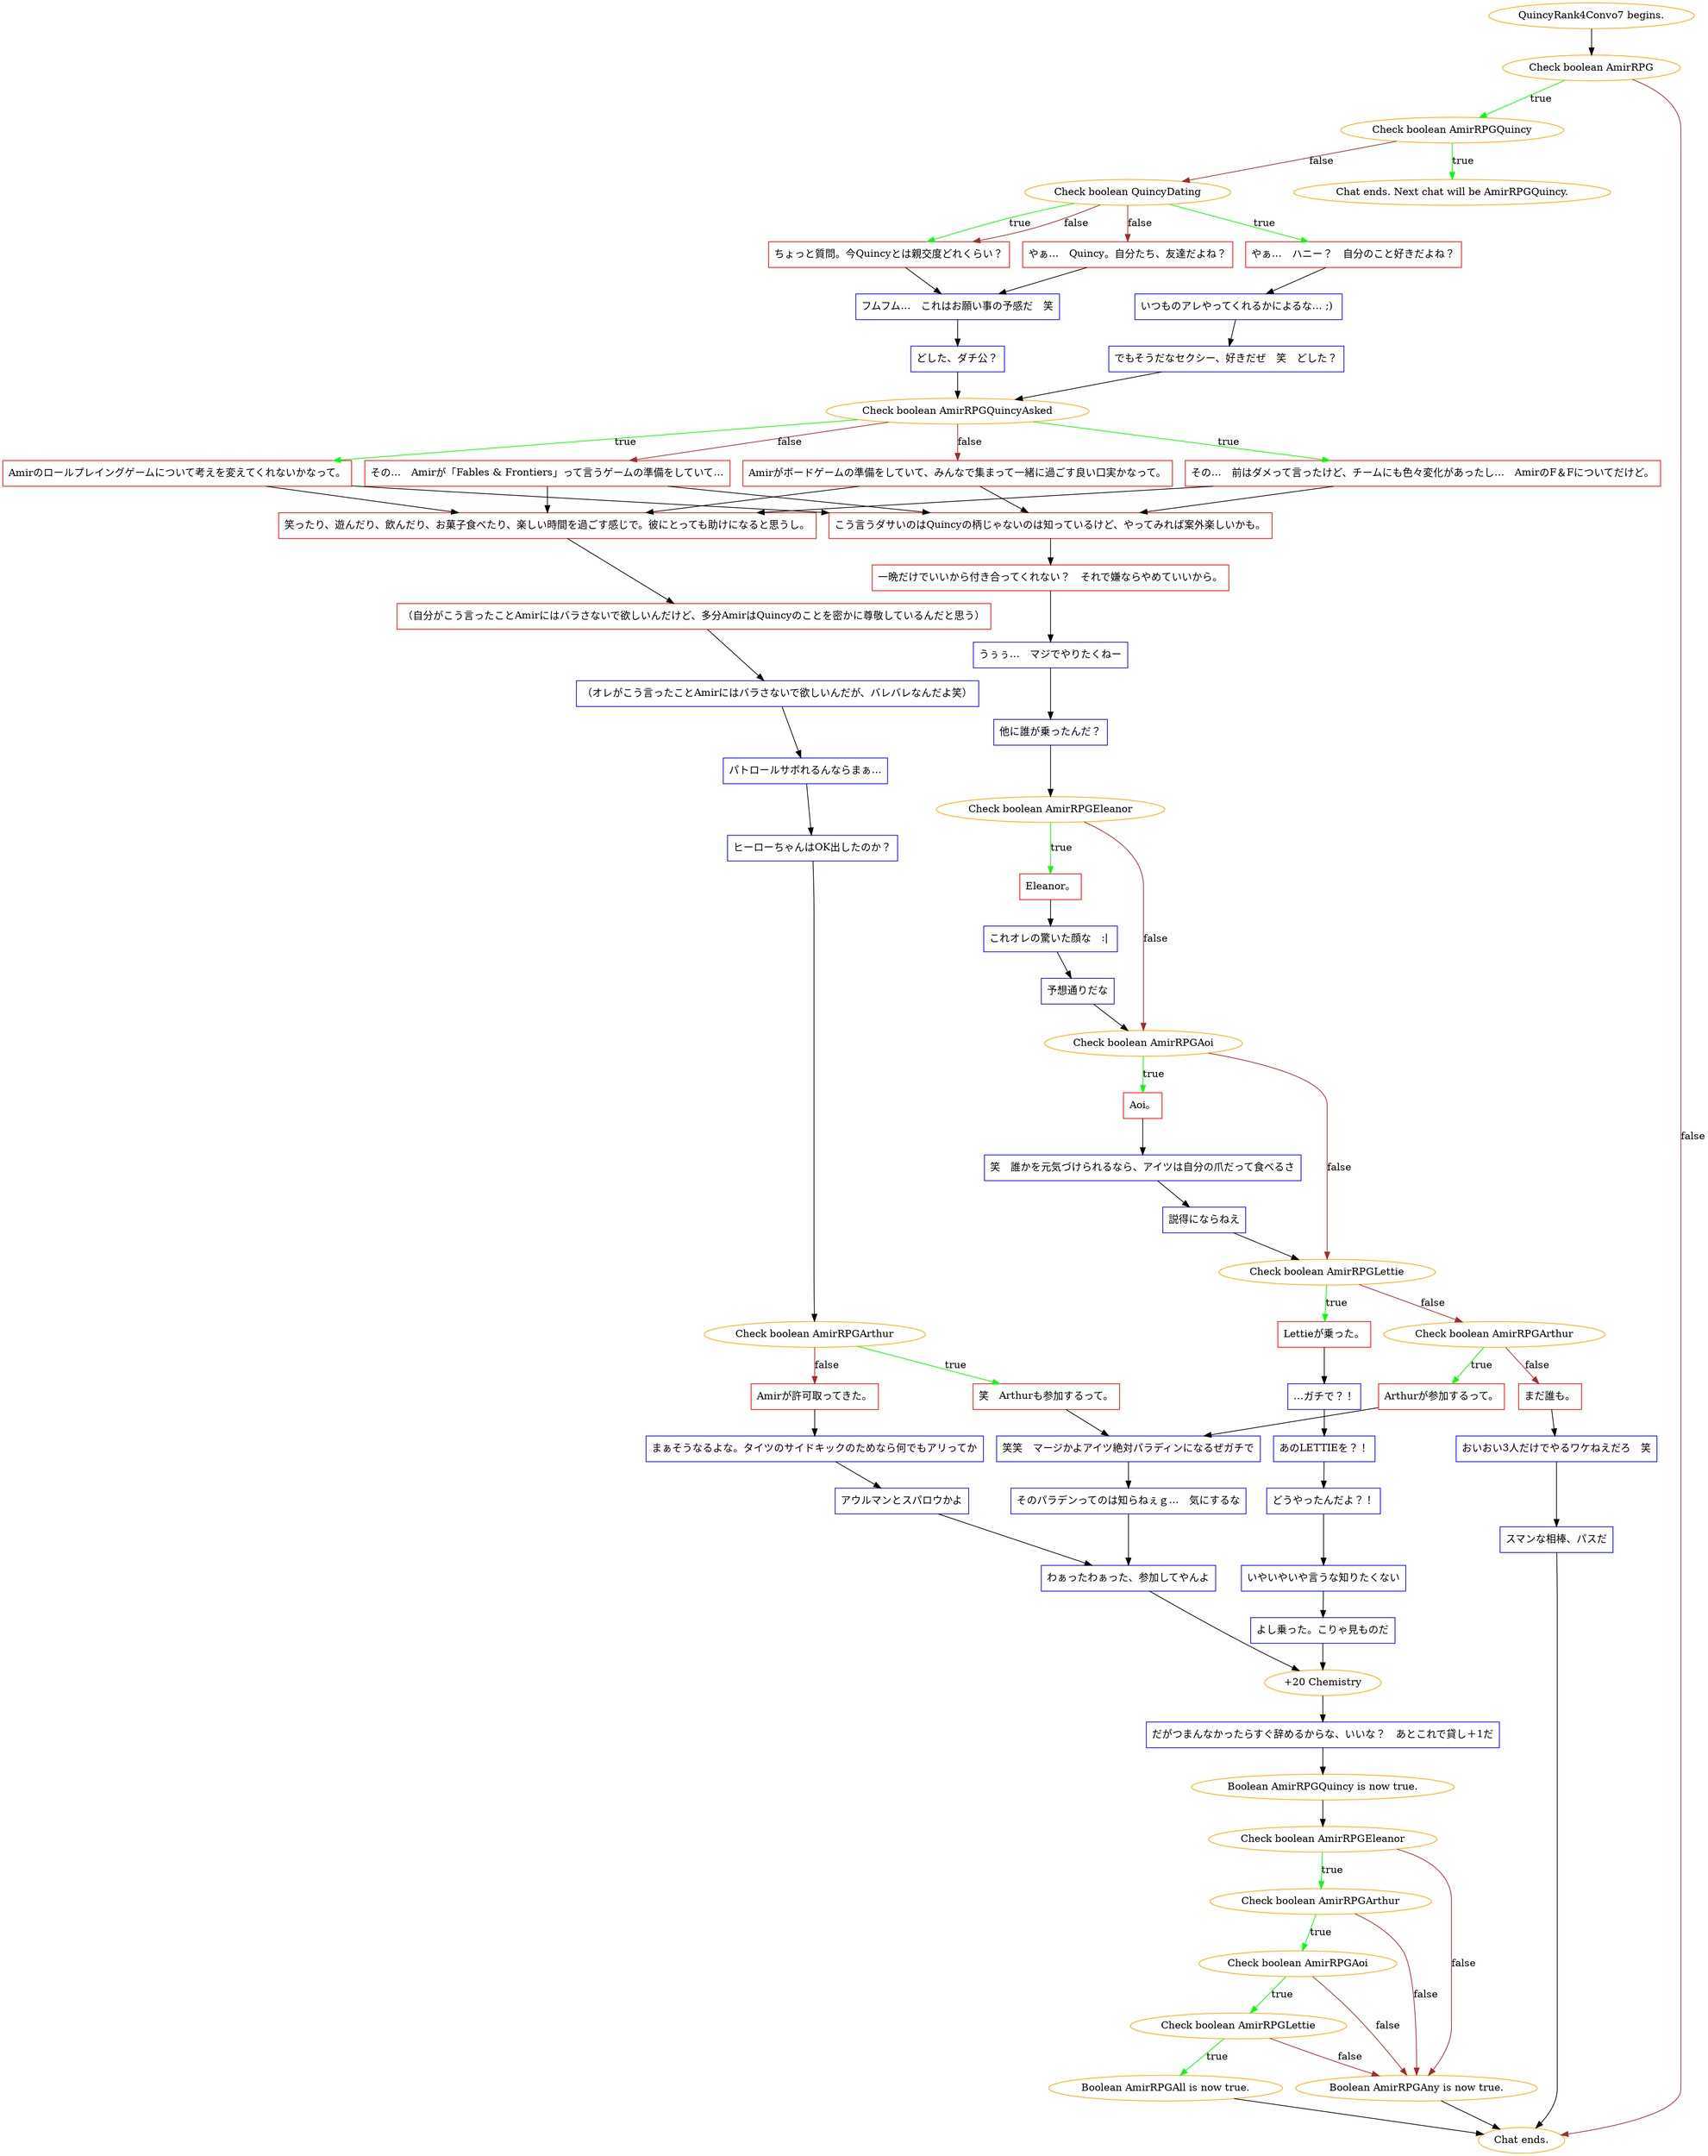 digraph {
	"QuincyRank4Convo7 begins." [color=orange];
		"QuincyRank4Convo7 begins." -> j1894892187;
	j1894892187 [label="Check boolean AmirRPG",color=orange];
		j1894892187 -> j1845729516 [label=true,color=green];
		j1894892187 -> "Chat ends." [label=false,color=brown];
	j1845729516 [label="Check boolean AmirRPGQuincy",color=orange];
		j1845729516 -> "Chat ends. Next chat will be AmirRPGQuincy." [label=true,color=green];
		j1845729516 -> j3190823774 [label=false,color=brown];
	"Chat ends." [color=orange];
	"Chat ends. Next chat will be AmirRPGQuincy." [color=orange];
	j3190823774 [label="Check boolean QuincyDating",color=orange];
		j3190823774 -> j542800701 [label=true,color=green];
		j3190823774 -> j2101350833 [label=true,color=green];
		j3190823774 -> j2935268884 [label=false,color=brown];
		j3190823774 -> j2101350833 [label=false,color=brown];
	j542800701 [label="やぁ…　ハニー？　自分のこと好きだよね？",shape=box,color=red];
		j542800701 -> j486013915;
	j2101350833 [label="ちょっと質問。今Quincyとは親交度どれくらい？",shape=box,color=red];
		j2101350833 -> j1581297220;
	j2935268884 [label="やぁ…　Quincy。自分たち、友達だよね？",shape=box,color=red];
		j2935268884 -> j1581297220;
	j486013915 [label="いつものアレやってくれるかによるな… ;) ",shape=box,color=blue];
		j486013915 -> j264919180;
	j1581297220 [label="フムフム…　これはお願い事の予感だ　笑",shape=box,color=blue];
		j1581297220 -> j994721066;
	j264919180 [label="でもそうだなセクシー、好きだぜ　笑　どした？",shape=box,color=blue];
		j264919180 -> j1357037147;
	j994721066 [label="どした、ダチ公？",shape=box,color=blue];
		j994721066 -> j1357037147;
	j1357037147 [label="Check boolean AmirRPGQuincyAsked",color=orange];
		j1357037147 -> j4165833961 [label=true,color=green];
		j1357037147 -> j1552574401 [label=true,color=green];
		j1357037147 -> j3369806175 [label=false,color=brown];
		j1357037147 -> j2242709340 [label=false,color=brown];
	j4165833961 [label="その…　前はダメって言ったけど、チームにも色々変化があったし…　AmirのF＆Fについてだけど。",shape=box,color=red];
		j4165833961 -> j1591480455;
		j4165833961 -> j1567774495;
	j1552574401 [label="Amirのロールプレイングゲームについて考えを変えてくれないかなって。",shape=box,color=red];
		j1552574401 -> j1591480455;
		j1552574401 -> j1567774495;
	j3369806175 [label="その…　Amirが「Fables & Frontiers」って言うゲームの準備をしていて…",shape=box,color=red];
		j3369806175 -> j1591480455;
		j3369806175 -> j1567774495;
	j2242709340 [label="Amirがボードゲームの準備をしていて、みんなで集まって一緒に過ごす良い口実かなって。",shape=box,color=red];
		j2242709340 -> j1591480455;
		j2242709340 -> j1567774495;
	j1591480455 [label="こう言うダサいのはQuincyの柄じゃないのは知っているけど、やってみれば案外楽しいかも。",shape=box,color=red];
		j1591480455 -> j3858547944;
	j1567774495 [label="笑ったり、遊んだり、飲んだり、お菓子食べたり、楽しい時間を過ごす感じで。彼にとっても助けになると思うし。",shape=box,color=red];
		j1567774495 -> j1025350624;
	j3858547944 [label="一晩だけでいいから付き合ってくれない？　それで嫌ならやめていいから。",shape=box,color=red];
		j3858547944 -> j3484985719;
	j1025350624 [label="（自分がこう言ったことAmirにはバラさないで欲しいんだけど、多分AmirはQuincyのことを密かに尊敬しているんだと思う）",shape=box,color=red];
		j1025350624 -> j265368268;
	j3484985719 [label="うぅぅ…　マジでやりたくねー",shape=box,color=blue];
		j3484985719 -> j876977276;
	j265368268 [label="（オレがこう言ったことAmirにはバラさないで欲しいんだが、バレバレなんだよ笑）",shape=box,color=blue];
		j265368268 -> j75413468;
	j876977276 [label="他に誰が乗ったんだ？",shape=box,color=blue];
		j876977276 -> j3332088726;
	j75413468 [label="パトロールサボれるんならまぁ…",shape=box,color=blue];
		j75413468 -> j634765593;
	j3332088726 [label="Check boolean AmirRPGEleanor",color=orange];
		j3332088726 -> j813822854 [label=true,color=green];
		j3332088726 -> j2586803196 [label=false,color=brown];
	j634765593 [label="ヒーローちゃんはOK出したのか？",shape=box,color=blue];
		j634765593 -> j2796444917;
	j813822854 [label="Eleanor。",shape=box,color=red];
		j813822854 -> j144247257;
	j2586803196 [label="Check boolean AmirRPGAoi",color=orange];
		j2586803196 -> j2799256151 [label=true,color=green];
		j2586803196 -> j249376932 [label=false,color=brown];
	j2796444917 [label="Check boolean AmirRPGArthur",color=orange];
		j2796444917 -> j2026209896 [label=true,color=green];
		j2796444917 -> j1945406441 [label=false,color=brown];
	j144247257 [label="これオレの驚いた顔な　:| ",shape=box,color=blue];
		j144247257 -> j3655577402;
	j2799256151 [label="Aoi。",shape=box,color=red];
		j2799256151 -> j3620496060;
	j249376932 [label="Check boolean AmirRPGLettie",color=orange];
		j249376932 -> j3772297837 [label=true,color=green];
		j249376932 -> j1159174553 [label=false,color=brown];
	j2026209896 [label="笑　Arthurも参加するって。",shape=box,color=red];
		j2026209896 -> j2404178228;
	j1945406441 [label="Amirが許可取ってきた。",shape=box,color=red];
		j1945406441 -> j739409704;
	j3655577402 [label="予想通りだな",shape=box,color=blue];
		j3655577402 -> j2586803196;
	j3620496060 [label="笑　誰かを元気づけられるなら、アイツは自分の爪だって食べるさ",shape=box,color=blue];
		j3620496060 -> j1722602887;
	j3772297837 [label="Lettieが乗った。",shape=box,color=red];
		j3772297837 -> j1313412387;
	j1159174553 [label="Check boolean AmirRPGArthur",color=orange];
		j1159174553 -> j734061202 [label=true,color=green];
		j1159174553 -> j3434524716 [label=false,color=brown];
	j2404178228 [label="笑笑　マージかよアイツ絶対パラディンになるぜガチで",shape=box,color=blue];
		j2404178228 -> j4053240277;
	j739409704 [label="まぁそうなるよな。タイツのサイドキックのためなら何でもアリってか",shape=box,color=blue];
		j739409704 -> j2594157621;
	j1722602887 [label="説得にならねえ",shape=box,color=blue];
		j1722602887 -> j249376932;
	j1313412387 [label="…ガチで？！",shape=box,color=blue];
		j1313412387 -> j2953572265;
	j734061202 [label="Arthurが参加するって。",shape=box,color=red];
		j734061202 -> j2404178228;
	j3434524716 [label="まだ誰も。",shape=box,color=red];
		j3434524716 -> j3367131592;
	j4053240277 [label="そのパラデンってのは知らねぇｇ…　気にするな",shape=box,color=blue];
		j4053240277 -> j1007474022;
	j2594157621 [label="アウルマンとスパロウかよ",shape=box,color=blue];
		j2594157621 -> j1007474022;
	j2953572265 [label="あのLETTIEを？！",shape=box,color=blue];
		j2953572265 -> j2975873656;
	j3367131592 [label="おいおい3人だけでやるワケねえだろ　笑",shape=box,color=blue];
		j3367131592 -> j421501524;
	j1007474022 [label="わぁったわぁった、参加してやんよ",shape=box,color=blue];
		j1007474022 -> j1470629631;
	j2975873656 [label="どうやったんだよ？！",shape=box,color=blue];
		j2975873656 -> j1569048045;
	j421501524 [label="スマンな相棒、パスだ",shape=box,color=blue];
		j421501524 -> "Chat ends.";
	j1470629631 [label="+20 Chemistry",color=orange];
		j1470629631 -> j4138948852;
	j1569048045 [label="いやいやいや言うな知りたくない",shape=box,color=blue];
		j1569048045 -> j2826117219;
	j4138948852 [label="だがつまんなかったらすぐ辞めるからな、いいな？　あとこれで貸し＋1だ",shape=box,color=blue];
		j4138948852 -> j2600890740;
	j2826117219 [label="よし乗った。こりゃ見ものだ",shape=box,color=blue];
		j2826117219 -> j1470629631;
	j2600890740 [label="Boolean AmirRPGQuincy is now true.",color=orange];
		j2600890740 -> j3475450443;
	j3475450443 [label="Check boolean AmirRPGEleanor",color=orange];
		j3475450443 -> j1061158905 [label=true,color=green];
		j3475450443 -> j1992773596 [label=false,color=brown];
	j1061158905 [label="Check boolean AmirRPGArthur",color=orange];
		j1061158905 -> j173832842 [label=true,color=green];
		j1061158905 -> j1992773596 [label=false,color=brown];
	j1992773596 [label="Boolean AmirRPGAny is now true.",color=orange];
		j1992773596 -> "Chat ends.";
	j173832842 [label="Check boolean AmirRPGAoi",color=orange];
		j173832842 -> j530051719 [label=true,color=green];
		j173832842 -> j1992773596 [label=false,color=brown];
	j530051719 [label="Check boolean AmirRPGLettie",color=orange];
		j530051719 -> j2677000302 [label=true,color=green];
		j530051719 -> j1992773596 [label=false,color=brown];
	j2677000302 [label="Boolean AmirRPGAll is now true.",color=orange];
		j2677000302 -> "Chat ends.";
}